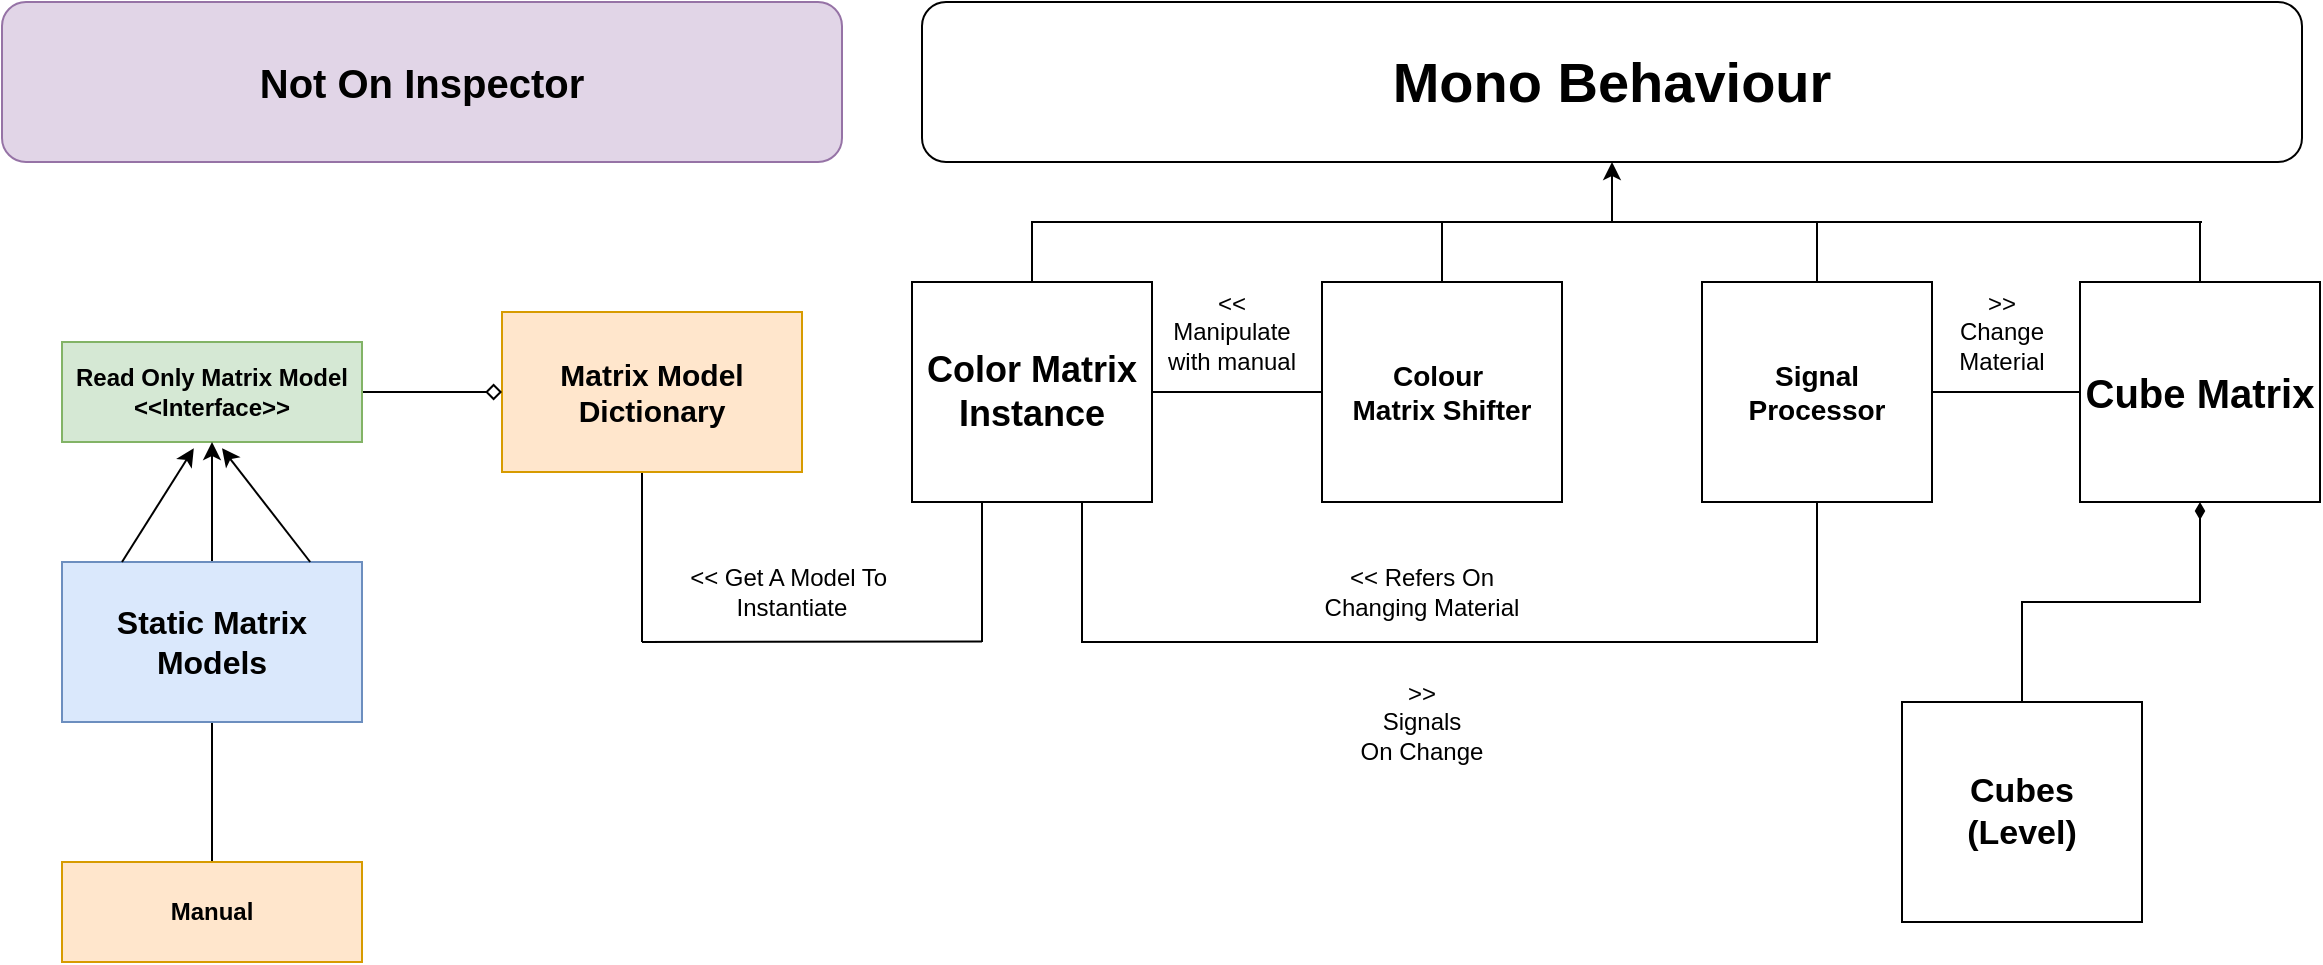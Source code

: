 <mxfile version="23.1.1" type="device">
  <diagram id="C5RBs43oDa-KdzZeNtuy" name="Page-1">
    <mxGraphModel dx="1434" dy="894" grid="1" gridSize="10" guides="1" tooltips="1" connect="1" arrows="1" fold="1" page="1" pageScale="1" pageWidth="1169" pageHeight="827" math="0" shadow="0">
      <root>
        <mxCell id="WIyWlLk6GJQsqaUBKTNV-0" />
        <mxCell id="WIyWlLk6GJQsqaUBKTNV-1" parent="WIyWlLk6GJQsqaUBKTNV-0" />
        <mxCell id="b6auqr88X2530byy-Ylc-60" value="&lt;font size=&quot;1&quot;&gt;&lt;b style=&quot;font-size: 28px;&quot;&gt;Mono Behaviour&lt;/b&gt;&lt;/font&gt;" style="rounded=1;whiteSpace=wrap;html=1;" parent="WIyWlLk6GJQsqaUBKTNV-1" vertex="1">
          <mxGeometry x="470" y="20" width="690" height="80" as="geometry" />
        </mxCell>
        <mxCell id="b6auqr88X2530byy-Ylc-77" style="edgeStyle=orthogonalEdgeStyle;rounded=0;orthogonalLoop=1;jettySize=auto;html=1;endArrow=none;endFill=0;" parent="WIyWlLk6GJQsqaUBKTNV-1" source="b6auqr88X2530byy-Ylc-61" edge="1">
          <mxGeometry relative="1" as="geometry">
            <mxPoint x="730" y="130" as="targetPoint" />
          </mxGeometry>
        </mxCell>
        <mxCell id="b6auqr88X2530byy-Ylc-61" value="&lt;div&gt;&lt;b&gt;&lt;font style=&quot;font-size: 14px;&quot;&gt;Colour&amp;nbsp;&lt;/font&gt;&lt;/b&gt;&lt;/div&gt;&lt;div&gt;&lt;b&gt;&lt;font style=&quot;font-size: 14px;&quot;&gt;Matrix Shifter&lt;/font&gt;&lt;/b&gt;&lt;/div&gt;" style="rounded=0;whiteSpace=wrap;html=1;" parent="WIyWlLk6GJQsqaUBKTNV-1" vertex="1">
          <mxGeometry x="670" y="160" width="120" height="110" as="geometry" />
        </mxCell>
        <mxCell id="b6auqr88X2530byy-Ylc-66" style="edgeStyle=orthogonalEdgeStyle;rounded=0;orthogonalLoop=1;jettySize=auto;html=1;exitX=0.5;exitY=0;exitDx=0;exitDy=0;entryX=0.5;entryY=1;entryDx=0;entryDy=0;" parent="WIyWlLk6GJQsqaUBKTNV-1" source="b6auqr88X2530byy-Ylc-62" target="b6auqr88X2530byy-Ylc-60" edge="1">
          <mxGeometry relative="1" as="geometry">
            <Array as="points">
              <mxPoint x="525" y="130" />
              <mxPoint x="815" y="130" />
            </Array>
          </mxGeometry>
        </mxCell>
        <mxCell id="b6auqr88X2530byy-Ylc-75" style="edgeStyle=orthogonalEdgeStyle;rounded=0;orthogonalLoop=1;jettySize=auto;html=1;endArrow=none;endFill=0;" parent="WIyWlLk6GJQsqaUBKTNV-1" source="b6auqr88X2530byy-Ylc-62" target="b6auqr88X2530byy-Ylc-61" edge="1">
          <mxGeometry relative="1" as="geometry" />
        </mxCell>
        <mxCell id="b6auqr88X2530byy-Ylc-103" style="edgeStyle=orthogonalEdgeStyle;rounded=0;orthogonalLoop=1;jettySize=auto;html=1;endArrow=none;endFill=0;" parent="WIyWlLk6GJQsqaUBKTNV-1" edge="1">
          <mxGeometry relative="1" as="geometry">
            <mxPoint x="500" y="340" as="targetPoint" />
            <mxPoint x="500" y="260" as="sourcePoint" />
          </mxGeometry>
        </mxCell>
        <mxCell id="b6auqr88X2530byy-Ylc-62" value="&lt;font style=&quot;font-size: 18px;&quot;&gt;&lt;b&gt;Color Matrix Instance&lt;/b&gt;&lt;/font&gt;" style="rounded=0;whiteSpace=wrap;html=1;" parent="WIyWlLk6GJQsqaUBKTNV-1" vertex="1">
          <mxGeometry x="465" y="160" width="120" height="110" as="geometry" />
        </mxCell>
        <mxCell id="b6auqr88X2530byy-Ylc-78" style="edgeStyle=orthogonalEdgeStyle;rounded=0;orthogonalLoop=1;jettySize=auto;html=1;endArrow=none;endFill=0;" parent="WIyWlLk6GJQsqaUBKTNV-1" source="b6auqr88X2530byy-Ylc-63" edge="1">
          <mxGeometry relative="1" as="geometry">
            <mxPoint x="917.5" y="130" as="targetPoint" />
          </mxGeometry>
        </mxCell>
        <mxCell id="b6auqr88X2530byy-Ylc-81" style="edgeStyle=orthogonalEdgeStyle;rounded=0;orthogonalLoop=1;jettySize=auto;html=1;entryX=0.75;entryY=1;entryDx=0;entryDy=0;endArrow=none;endFill=0;" parent="WIyWlLk6GJQsqaUBKTNV-1" source="b6auqr88X2530byy-Ylc-63" target="b6auqr88X2530byy-Ylc-62" edge="1">
          <mxGeometry relative="1" as="geometry">
            <mxPoint x="918" y="340" as="targetPoint" />
            <Array as="points">
              <mxPoint x="918" y="340" />
              <mxPoint x="550" y="340" />
              <mxPoint x="550" y="270" />
            </Array>
          </mxGeometry>
        </mxCell>
        <mxCell id="b6auqr88X2530byy-Ylc-86" style="edgeStyle=orthogonalEdgeStyle;rounded=0;orthogonalLoop=1;jettySize=auto;html=1;entryX=0;entryY=0.5;entryDx=0;entryDy=0;endArrow=none;endFill=0;" parent="WIyWlLk6GJQsqaUBKTNV-1" source="b6auqr88X2530byy-Ylc-63" target="b6auqr88X2530byy-Ylc-64" edge="1">
          <mxGeometry relative="1" as="geometry" />
        </mxCell>
        <mxCell id="b6auqr88X2530byy-Ylc-63" value="&lt;font style=&quot;font-size: 14px;&quot;&gt;&lt;b&gt;Signal Processor&lt;/b&gt;&lt;/font&gt;" style="rounded=0;whiteSpace=wrap;html=1;" parent="WIyWlLk6GJQsqaUBKTNV-1" vertex="1">
          <mxGeometry x="860" y="160" width="115" height="110" as="geometry" />
        </mxCell>
        <mxCell id="b6auqr88X2530byy-Ylc-79" style="edgeStyle=orthogonalEdgeStyle;rounded=0;orthogonalLoop=1;jettySize=auto;html=1;endArrow=none;endFill=0;" parent="WIyWlLk6GJQsqaUBKTNV-1" source="b6auqr88X2530byy-Ylc-64" edge="1">
          <mxGeometry relative="1" as="geometry">
            <mxPoint x="1109" y="130" as="targetPoint" />
          </mxGeometry>
        </mxCell>
        <mxCell id="b6auqr88X2530byy-Ylc-64" value="&lt;b&gt;&lt;font style=&quot;font-size: 20px;&quot;&gt;Cube Matrix&lt;/font&gt;&lt;/b&gt;" style="rounded=0;whiteSpace=wrap;html=1;" parent="WIyWlLk6GJQsqaUBKTNV-1" vertex="1">
          <mxGeometry x="1049" y="160" width="120" height="110" as="geometry" />
        </mxCell>
        <mxCell id="b6auqr88X2530byy-Ylc-69" value="" style="endArrow=none;html=1;rounded=0;" parent="WIyWlLk6GJQsqaUBKTNV-1" edge="1">
          <mxGeometry width="50" height="50" relative="1" as="geometry">
            <mxPoint x="1110" y="130" as="sourcePoint" />
            <mxPoint x="810" y="130" as="targetPoint" />
          </mxGeometry>
        </mxCell>
        <mxCell id="b6auqr88X2530byy-Ylc-80" value="&lt;div&gt;&amp;lt;&amp;lt;&lt;/div&gt;&lt;div&gt;Manipulate&lt;/div&gt;&lt;div&gt;with manual&lt;br&gt;&lt;/div&gt;" style="text;html=1;strokeColor=none;fillColor=none;align=center;verticalAlign=middle;whiteSpace=wrap;rounded=0;" parent="WIyWlLk6GJQsqaUBKTNV-1" vertex="1">
          <mxGeometry x="590" y="150" width="70" height="70" as="geometry" />
        </mxCell>
        <mxCell id="b6auqr88X2530byy-Ylc-83" value="&lt;div&gt;&amp;gt;&amp;gt;&lt;/div&gt;&lt;div&gt;Signals&lt;/div&gt;&lt;div&gt;On Change&lt;br&gt;&lt;/div&gt;" style="text;html=1;strokeColor=none;fillColor=none;align=center;verticalAlign=middle;whiteSpace=wrap;rounded=0;" parent="WIyWlLk6GJQsqaUBKTNV-1" vertex="1">
          <mxGeometry x="685" y="345" width="70" height="70" as="geometry" />
        </mxCell>
        <mxCell id="b6auqr88X2530byy-Ylc-84" value="&lt;div&gt;&amp;gt;&amp;gt;&lt;br&gt;&lt;/div&gt;&lt;div&gt;Change&lt;/div&gt;&lt;div&gt;Material&lt;br&gt;&lt;/div&gt;" style="text;html=1;strokeColor=none;fillColor=none;align=center;verticalAlign=middle;whiteSpace=wrap;rounded=0;" parent="WIyWlLk6GJQsqaUBKTNV-1" vertex="1">
          <mxGeometry x="980" y="160" width="60" height="50" as="geometry" />
        </mxCell>
        <mxCell id="b6auqr88X2530byy-Ylc-85" value="&amp;lt;&amp;lt; Refers On Changing Material" style="text;html=1;strokeColor=none;fillColor=none;align=center;verticalAlign=middle;whiteSpace=wrap;rounded=0;" parent="WIyWlLk6GJQsqaUBKTNV-1" vertex="1">
          <mxGeometry x="660" y="300" width="120" height="30" as="geometry" />
        </mxCell>
        <mxCell id="b6auqr88X2530byy-Ylc-87" value="&lt;font style=&quot;font-size: 20px;&quot;&gt;&lt;b&gt;Not On Inspector&lt;br&gt;&lt;/b&gt;&lt;/font&gt;" style="rounded=1;whiteSpace=wrap;html=1;fillColor=#e1d5e7;strokeColor=#9673a6;" parent="WIyWlLk6GJQsqaUBKTNV-1" vertex="1">
          <mxGeometry x="10" y="20" width="420" height="80" as="geometry" />
        </mxCell>
        <mxCell id="b6auqr88X2530byy-Ylc-104" style="edgeStyle=orthogonalEdgeStyle;rounded=0;orthogonalLoop=1;jettySize=auto;html=1;endArrow=none;endFill=0;" parent="WIyWlLk6GJQsqaUBKTNV-1" edge="1">
          <mxGeometry relative="1" as="geometry">
            <mxPoint x="330" y="340" as="targetPoint" />
            <mxPoint x="330" y="255" as="sourcePoint" />
          </mxGeometry>
        </mxCell>
        <mxCell id="b6auqr88X2530byy-Ylc-92" value="&lt;b style=&quot;font-size: 15px;&quot;&gt;Matrix Model Dictionary&lt;br&gt;&lt;/b&gt;" style="rounded=0;whiteSpace=wrap;html=1;fillColor=#ffe6cc;strokeColor=#d79b00;" parent="WIyWlLk6GJQsqaUBKTNV-1" vertex="1">
          <mxGeometry x="260" y="175" width="150" height="80" as="geometry" />
        </mxCell>
        <mxCell id="b6auqr88X2530byy-Ylc-101" style="edgeStyle=orthogonalEdgeStyle;rounded=0;orthogonalLoop=1;jettySize=auto;html=1;entryX=0;entryY=0.5;entryDx=0;entryDy=0;endArrow=diamond;endFill=0;" parent="WIyWlLk6GJQsqaUBKTNV-1" source="b6auqr88X2530byy-Ylc-93" target="b6auqr88X2530byy-Ylc-92" edge="1">
          <mxGeometry relative="1" as="geometry" />
        </mxCell>
        <mxCell id="b6auqr88X2530byy-Ylc-93" value="&lt;div&gt;&lt;b&gt;Read Only Matrix Model&lt;/b&gt;&lt;/div&gt;&lt;div&gt;&lt;b&gt;&amp;lt;&amp;lt;Interface&amp;gt;&amp;gt;&lt;br&gt;&lt;/b&gt;&lt;/div&gt;" style="rounded=0;whiteSpace=wrap;html=1;fillColor=#d5e8d4;strokeColor=#82b366;" parent="WIyWlLk6GJQsqaUBKTNV-1" vertex="1">
          <mxGeometry x="40" y="190" width="150" height="50" as="geometry" />
        </mxCell>
        <mxCell id="b6auqr88X2530byy-Ylc-96" style="edgeStyle=orthogonalEdgeStyle;rounded=0;orthogonalLoop=1;jettySize=auto;html=1;entryX=0.5;entryY=1;entryDx=0;entryDy=0;" parent="WIyWlLk6GJQsqaUBKTNV-1" source="b6auqr88X2530byy-Ylc-94" target="b6auqr88X2530byy-Ylc-93" edge="1">
          <mxGeometry relative="1" as="geometry" />
        </mxCell>
        <mxCell id="b6auqr88X2530byy-Ylc-102" style="edgeStyle=orthogonalEdgeStyle;rounded=0;orthogonalLoop=1;jettySize=auto;html=1;entryX=0.5;entryY=0;entryDx=0;entryDy=0;endArrow=none;endFill=0;" parent="WIyWlLk6GJQsqaUBKTNV-1" source="b6auqr88X2530byy-Ylc-94" target="b6auqr88X2530byy-Ylc-95" edge="1">
          <mxGeometry relative="1" as="geometry" />
        </mxCell>
        <mxCell id="b6auqr88X2530byy-Ylc-94" value="&lt;font style=&quot;font-size: 16px;&quot;&gt;&lt;b&gt;Static Matrix Models&lt;br&gt;&lt;/b&gt;&lt;/font&gt;" style="rounded=0;whiteSpace=wrap;html=1;fillColor=#dae8fc;strokeColor=#6c8ebf;" parent="WIyWlLk6GJQsqaUBKTNV-1" vertex="1">
          <mxGeometry x="40" y="300" width="150" height="80" as="geometry" />
        </mxCell>
        <mxCell id="b6auqr88X2530byy-Ylc-95" value="&lt;b&gt;Manual&lt;/b&gt;" style="rounded=0;whiteSpace=wrap;html=1;fillColor=#ffe6cc;strokeColor=#d79b00;" parent="WIyWlLk6GJQsqaUBKTNV-1" vertex="1">
          <mxGeometry x="40" y="450" width="150" height="50" as="geometry" />
        </mxCell>
        <mxCell id="b6auqr88X2530byy-Ylc-98" value="" style="endArrow=classic;html=1;rounded=0;entryX=0.5;entryY=1;entryDx=0;entryDy=0;exitX=0.794;exitY=-0.039;exitDx=0;exitDy=0;exitPerimeter=0;" parent="WIyWlLk6GJQsqaUBKTNV-1" edge="1">
          <mxGeometry width="50" height="50" relative="1" as="geometry">
            <mxPoint x="164.1" y="300.0" as="sourcePoint" />
            <mxPoint x="120" y="243.12" as="targetPoint" />
          </mxGeometry>
        </mxCell>
        <mxCell id="b6auqr88X2530byy-Ylc-100" value="" style="endArrow=classic;html=1;rounded=0;exitX=0.794;exitY=-0.039;exitDx=0;exitDy=0;exitPerimeter=0;" parent="WIyWlLk6GJQsqaUBKTNV-1" edge="1">
          <mxGeometry width="50" height="50" relative="1" as="geometry">
            <mxPoint x="70.0" y="300.0" as="sourcePoint" />
            <mxPoint x="105.9" y="243.12" as="targetPoint" />
          </mxGeometry>
        </mxCell>
        <mxCell id="b6auqr88X2530byy-Ylc-105" value="" style="endArrow=none;html=1;rounded=0;" parent="WIyWlLk6GJQsqaUBKTNV-1" edge="1">
          <mxGeometry width="50" height="50" relative="1" as="geometry">
            <mxPoint x="330" y="340" as="sourcePoint" />
            <mxPoint x="500" y="339.78" as="targetPoint" />
          </mxGeometry>
        </mxCell>
        <mxCell id="b6auqr88X2530byy-Ylc-106" value="&lt;div&gt;&amp;lt;&amp;lt; Get A Model To&amp;nbsp;&lt;/div&gt;&lt;div&gt;Instantiate &lt;br&gt;&lt;/div&gt;" style="text;html=1;strokeColor=none;fillColor=none;align=center;verticalAlign=middle;whiteSpace=wrap;rounded=0;" parent="WIyWlLk6GJQsqaUBKTNV-1" vertex="1">
          <mxGeometry x="300" y="285" width="210" height="60" as="geometry" />
        </mxCell>
        <mxCell id="b6auqr88X2530byy-Ylc-109" style="edgeStyle=orthogonalEdgeStyle;rounded=0;orthogonalLoop=1;jettySize=auto;html=1;endArrow=diamondThin;endFill=1;" parent="WIyWlLk6GJQsqaUBKTNV-1" source="b6auqr88X2530byy-Ylc-107" target="b6auqr88X2530byy-Ylc-64" edge="1">
          <mxGeometry relative="1" as="geometry" />
        </mxCell>
        <mxCell id="b6auqr88X2530byy-Ylc-107" value="&lt;div style=&quot;font-size: 17px;&quot;&gt;&lt;font style=&quot;font-size: 17px;&quot;&gt;&lt;b&gt;Cubes&lt;/b&gt;&lt;/font&gt;&lt;/div&gt;&lt;div style=&quot;font-size: 17px;&quot;&gt;&lt;font style=&quot;font-size: 17px;&quot;&gt;&lt;b&gt;&lt;font style=&quot;font-size: 17px;&quot;&gt;(Level)&lt;/font&gt;&lt;br&gt;&lt;/b&gt;&lt;/font&gt;&lt;/div&gt;" style="rounded=0;whiteSpace=wrap;html=1;" parent="WIyWlLk6GJQsqaUBKTNV-1" vertex="1">
          <mxGeometry x="960" y="370" width="120" height="110" as="geometry" />
        </mxCell>
      </root>
    </mxGraphModel>
  </diagram>
</mxfile>
